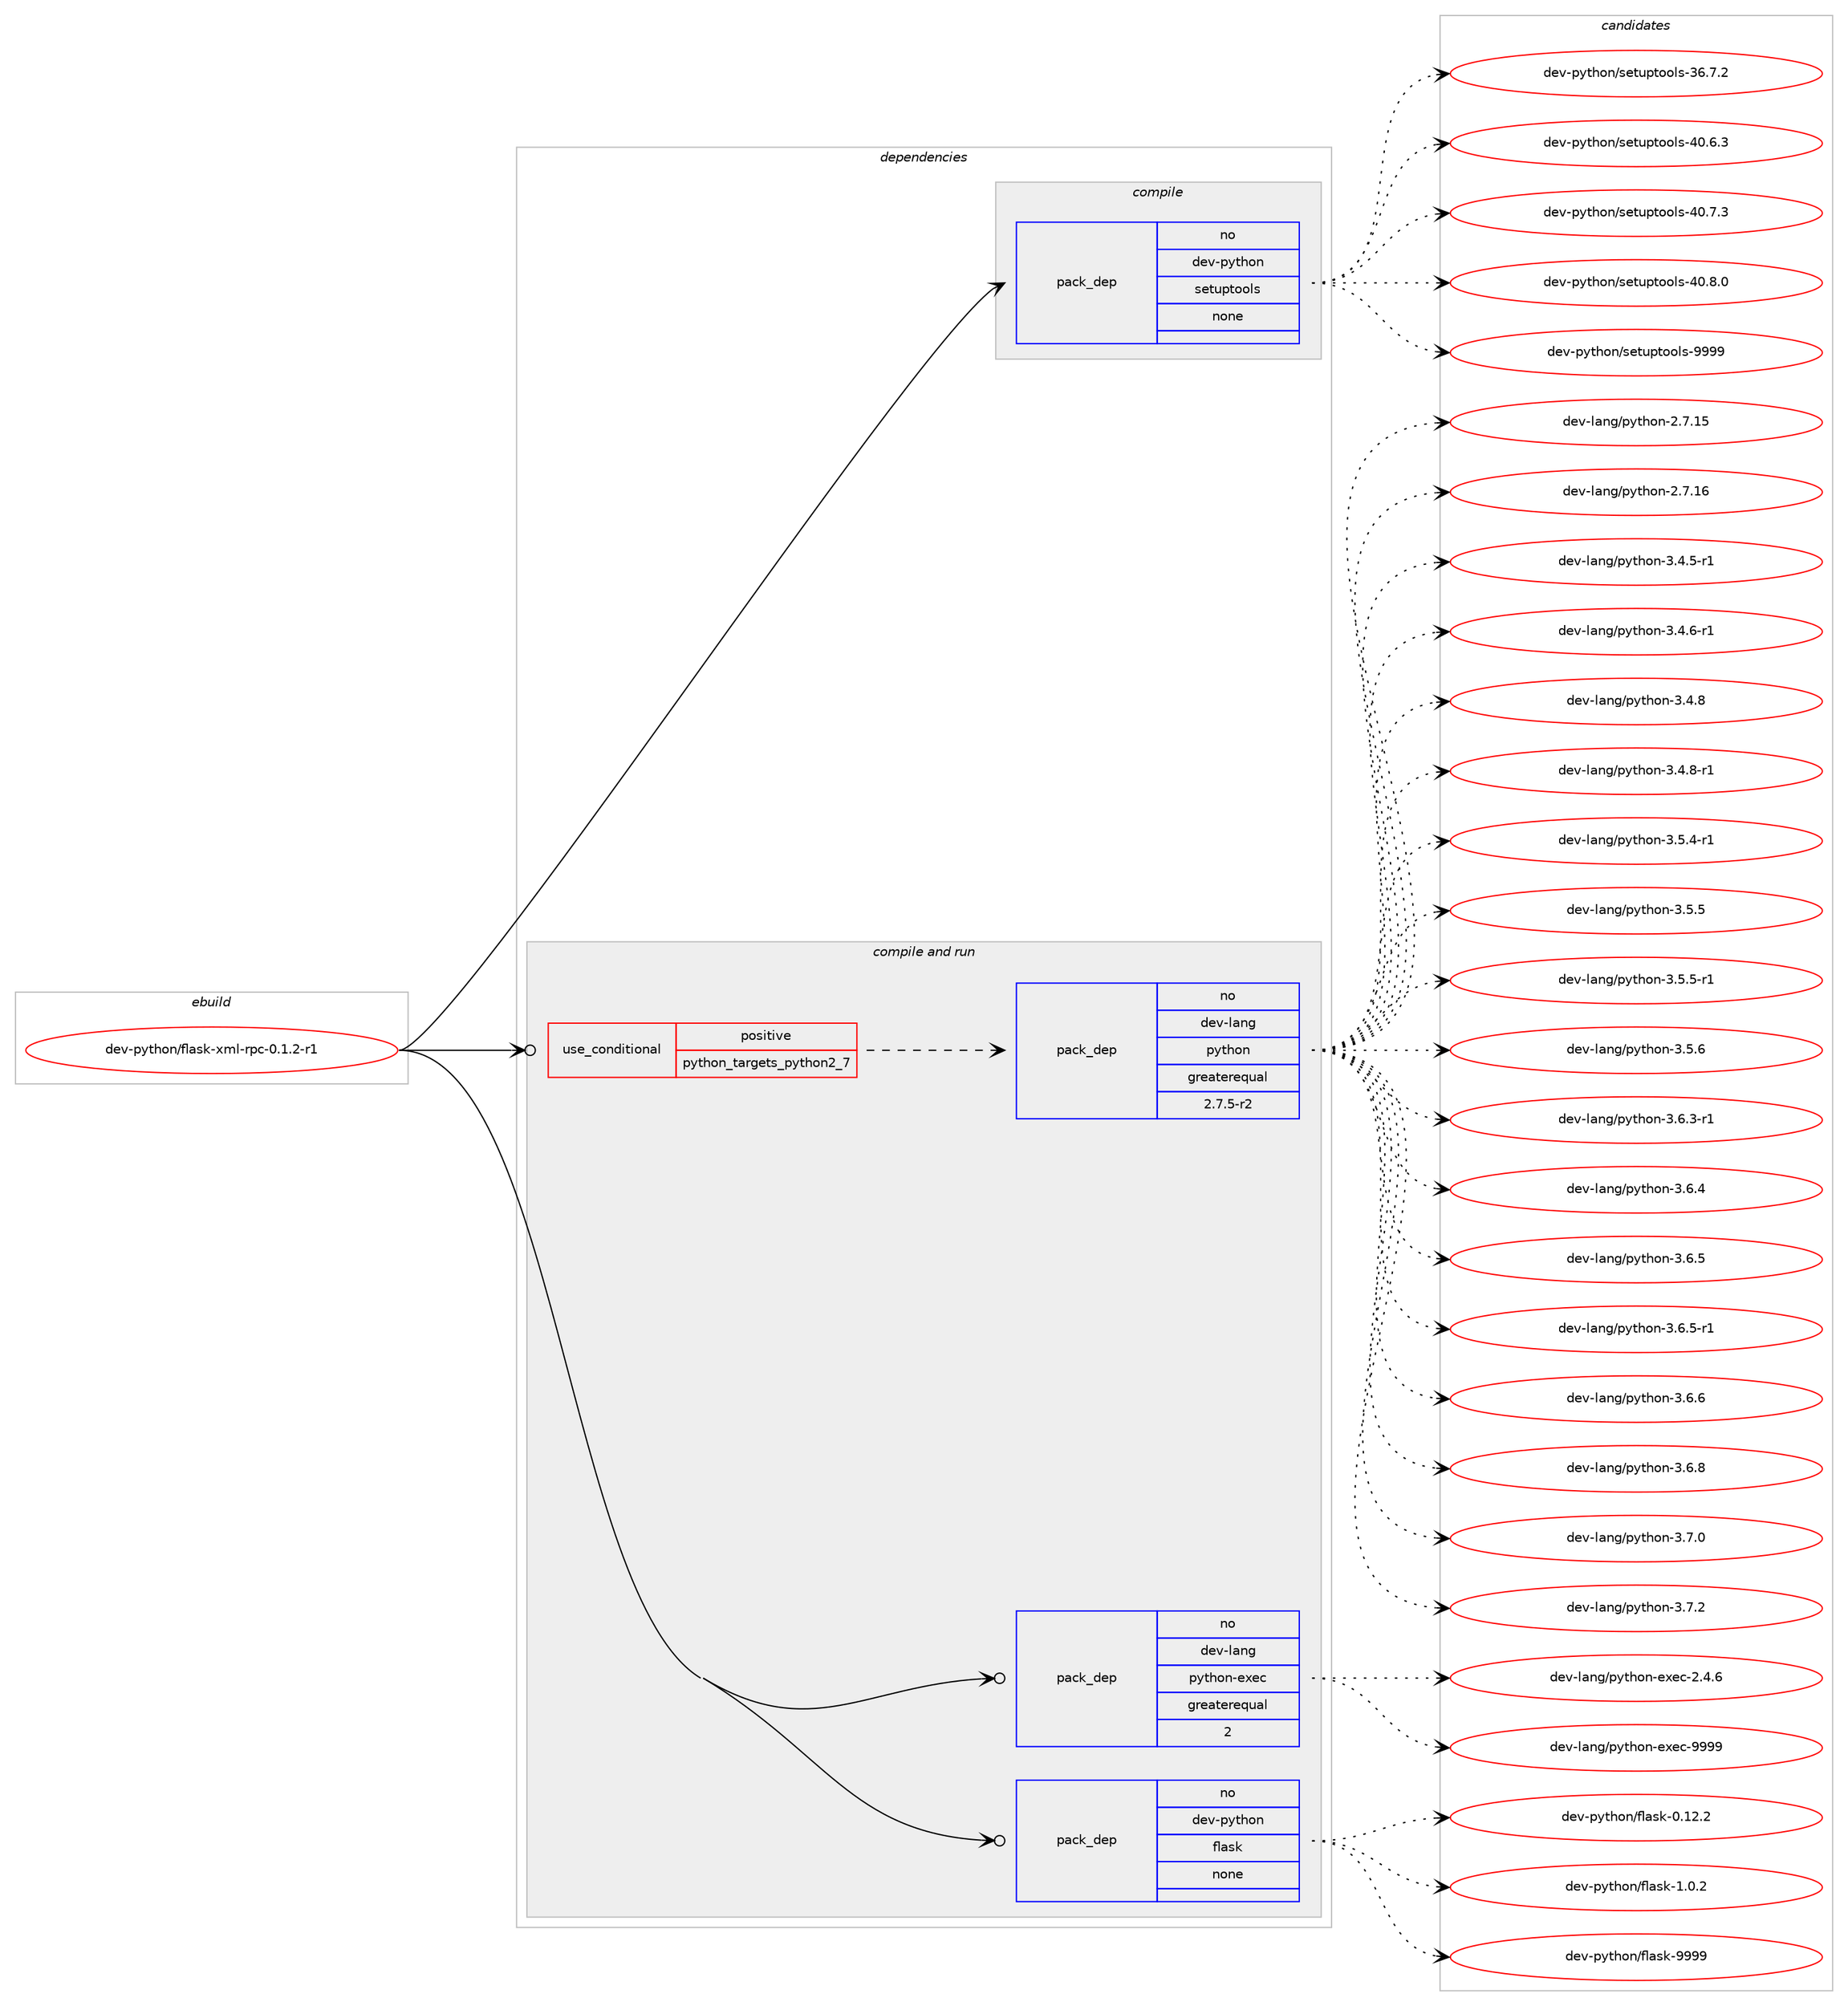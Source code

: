 digraph prolog {

# *************
# Graph options
# *************

newrank=true;
concentrate=true;
compound=true;
graph [rankdir=LR,fontname=Helvetica,fontsize=10,ranksep=1.5];#, ranksep=2.5, nodesep=0.2];
edge  [arrowhead=vee];
node  [fontname=Helvetica,fontsize=10];

# **********
# The ebuild
# **********

subgraph cluster_leftcol {
color=gray;
rank=same;
label=<<i>ebuild</i>>;
id [label="dev-python/flask-xml-rpc-0.1.2-r1", color=red, width=4, href="../dev-python/flask-xml-rpc-0.1.2-r1.svg"];
}

# ****************
# The dependencies
# ****************

subgraph cluster_midcol {
color=gray;
label=<<i>dependencies</i>>;
subgraph cluster_compile {
fillcolor="#eeeeee";
style=filled;
label=<<i>compile</i>>;
subgraph pack1012262 {
dependency1410104 [label=<<TABLE BORDER="0" CELLBORDER="1" CELLSPACING="0" CELLPADDING="4" WIDTH="220"><TR><TD ROWSPAN="6" CELLPADDING="30">pack_dep</TD></TR><TR><TD WIDTH="110">no</TD></TR><TR><TD>dev-python</TD></TR><TR><TD>setuptools</TD></TR><TR><TD>none</TD></TR><TR><TD></TD></TR></TABLE>>, shape=none, color=blue];
}
id:e -> dependency1410104:w [weight=20,style="solid",arrowhead="vee"];
}
subgraph cluster_compileandrun {
fillcolor="#eeeeee";
style=filled;
label=<<i>compile and run</i>>;
subgraph cond374583 {
dependency1410105 [label=<<TABLE BORDER="0" CELLBORDER="1" CELLSPACING="0" CELLPADDING="4"><TR><TD ROWSPAN="3" CELLPADDING="10">use_conditional</TD></TR><TR><TD>positive</TD></TR><TR><TD>python_targets_python2_7</TD></TR></TABLE>>, shape=none, color=red];
subgraph pack1012263 {
dependency1410106 [label=<<TABLE BORDER="0" CELLBORDER="1" CELLSPACING="0" CELLPADDING="4" WIDTH="220"><TR><TD ROWSPAN="6" CELLPADDING="30">pack_dep</TD></TR><TR><TD WIDTH="110">no</TD></TR><TR><TD>dev-lang</TD></TR><TR><TD>python</TD></TR><TR><TD>greaterequal</TD></TR><TR><TD>2.7.5-r2</TD></TR></TABLE>>, shape=none, color=blue];
}
dependency1410105:e -> dependency1410106:w [weight=20,style="dashed",arrowhead="vee"];
}
id:e -> dependency1410105:w [weight=20,style="solid",arrowhead="odotvee"];
subgraph pack1012264 {
dependency1410107 [label=<<TABLE BORDER="0" CELLBORDER="1" CELLSPACING="0" CELLPADDING="4" WIDTH="220"><TR><TD ROWSPAN="6" CELLPADDING="30">pack_dep</TD></TR><TR><TD WIDTH="110">no</TD></TR><TR><TD>dev-lang</TD></TR><TR><TD>python-exec</TD></TR><TR><TD>greaterequal</TD></TR><TR><TD>2</TD></TR></TABLE>>, shape=none, color=blue];
}
id:e -> dependency1410107:w [weight=20,style="solid",arrowhead="odotvee"];
subgraph pack1012265 {
dependency1410108 [label=<<TABLE BORDER="0" CELLBORDER="1" CELLSPACING="0" CELLPADDING="4" WIDTH="220"><TR><TD ROWSPAN="6" CELLPADDING="30">pack_dep</TD></TR><TR><TD WIDTH="110">no</TD></TR><TR><TD>dev-python</TD></TR><TR><TD>flask</TD></TR><TR><TD>none</TD></TR><TR><TD></TD></TR></TABLE>>, shape=none, color=blue];
}
id:e -> dependency1410108:w [weight=20,style="solid",arrowhead="odotvee"];
}
subgraph cluster_run {
fillcolor="#eeeeee";
style=filled;
label=<<i>run</i>>;
}
}

# **************
# The candidates
# **************

subgraph cluster_choices {
rank=same;
color=gray;
label=<<i>candidates</i>>;

subgraph choice1012262 {
color=black;
nodesep=1;
choice100101118451121211161041111104711510111611711211611111110811545515446554650 [label="dev-python/setuptools-36.7.2", color=red, width=4,href="../dev-python/setuptools-36.7.2.svg"];
choice100101118451121211161041111104711510111611711211611111110811545524846544651 [label="dev-python/setuptools-40.6.3", color=red, width=4,href="../dev-python/setuptools-40.6.3.svg"];
choice100101118451121211161041111104711510111611711211611111110811545524846554651 [label="dev-python/setuptools-40.7.3", color=red, width=4,href="../dev-python/setuptools-40.7.3.svg"];
choice100101118451121211161041111104711510111611711211611111110811545524846564648 [label="dev-python/setuptools-40.8.0", color=red, width=4,href="../dev-python/setuptools-40.8.0.svg"];
choice10010111845112121116104111110471151011161171121161111111081154557575757 [label="dev-python/setuptools-9999", color=red, width=4,href="../dev-python/setuptools-9999.svg"];
dependency1410104:e -> choice100101118451121211161041111104711510111611711211611111110811545515446554650:w [style=dotted,weight="100"];
dependency1410104:e -> choice100101118451121211161041111104711510111611711211611111110811545524846544651:w [style=dotted,weight="100"];
dependency1410104:e -> choice100101118451121211161041111104711510111611711211611111110811545524846554651:w [style=dotted,weight="100"];
dependency1410104:e -> choice100101118451121211161041111104711510111611711211611111110811545524846564648:w [style=dotted,weight="100"];
dependency1410104:e -> choice10010111845112121116104111110471151011161171121161111111081154557575757:w [style=dotted,weight="100"];
}
subgraph choice1012263 {
color=black;
nodesep=1;
choice10010111845108971101034711212111610411111045504655464953 [label="dev-lang/python-2.7.15", color=red, width=4,href="../dev-lang/python-2.7.15.svg"];
choice10010111845108971101034711212111610411111045504655464954 [label="dev-lang/python-2.7.16", color=red, width=4,href="../dev-lang/python-2.7.16.svg"];
choice1001011184510897110103471121211161041111104551465246534511449 [label="dev-lang/python-3.4.5-r1", color=red, width=4,href="../dev-lang/python-3.4.5-r1.svg"];
choice1001011184510897110103471121211161041111104551465246544511449 [label="dev-lang/python-3.4.6-r1", color=red, width=4,href="../dev-lang/python-3.4.6-r1.svg"];
choice100101118451089711010347112121116104111110455146524656 [label="dev-lang/python-3.4.8", color=red, width=4,href="../dev-lang/python-3.4.8.svg"];
choice1001011184510897110103471121211161041111104551465246564511449 [label="dev-lang/python-3.4.8-r1", color=red, width=4,href="../dev-lang/python-3.4.8-r1.svg"];
choice1001011184510897110103471121211161041111104551465346524511449 [label="dev-lang/python-3.5.4-r1", color=red, width=4,href="../dev-lang/python-3.5.4-r1.svg"];
choice100101118451089711010347112121116104111110455146534653 [label="dev-lang/python-3.5.5", color=red, width=4,href="../dev-lang/python-3.5.5.svg"];
choice1001011184510897110103471121211161041111104551465346534511449 [label="dev-lang/python-3.5.5-r1", color=red, width=4,href="../dev-lang/python-3.5.5-r1.svg"];
choice100101118451089711010347112121116104111110455146534654 [label="dev-lang/python-3.5.6", color=red, width=4,href="../dev-lang/python-3.5.6.svg"];
choice1001011184510897110103471121211161041111104551465446514511449 [label="dev-lang/python-3.6.3-r1", color=red, width=4,href="../dev-lang/python-3.6.3-r1.svg"];
choice100101118451089711010347112121116104111110455146544652 [label="dev-lang/python-3.6.4", color=red, width=4,href="../dev-lang/python-3.6.4.svg"];
choice100101118451089711010347112121116104111110455146544653 [label="dev-lang/python-3.6.5", color=red, width=4,href="../dev-lang/python-3.6.5.svg"];
choice1001011184510897110103471121211161041111104551465446534511449 [label="dev-lang/python-3.6.5-r1", color=red, width=4,href="../dev-lang/python-3.6.5-r1.svg"];
choice100101118451089711010347112121116104111110455146544654 [label="dev-lang/python-3.6.6", color=red, width=4,href="../dev-lang/python-3.6.6.svg"];
choice100101118451089711010347112121116104111110455146544656 [label="dev-lang/python-3.6.8", color=red, width=4,href="../dev-lang/python-3.6.8.svg"];
choice100101118451089711010347112121116104111110455146554648 [label="dev-lang/python-3.7.0", color=red, width=4,href="../dev-lang/python-3.7.0.svg"];
choice100101118451089711010347112121116104111110455146554650 [label="dev-lang/python-3.7.2", color=red, width=4,href="../dev-lang/python-3.7.2.svg"];
dependency1410106:e -> choice10010111845108971101034711212111610411111045504655464953:w [style=dotted,weight="100"];
dependency1410106:e -> choice10010111845108971101034711212111610411111045504655464954:w [style=dotted,weight="100"];
dependency1410106:e -> choice1001011184510897110103471121211161041111104551465246534511449:w [style=dotted,weight="100"];
dependency1410106:e -> choice1001011184510897110103471121211161041111104551465246544511449:w [style=dotted,weight="100"];
dependency1410106:e -> choice100101118451089711010347112121116104111110455146524656:w [style=dotted,weight="100"];
dependency1410106:e -> choice1001011184510897110103471121211161041111104551465246564511449:w [style=dotted,weight="100"];
dependency1410106:e -> choice1001011184510897110103471121211161041111104551465346524511449:w [style=dotted,weight="100"];
dependency1410106:e -> choice100101118451089711010347112121116104111110455146534653:w [style=dotted,weight="100"];
dependency1410106:e -> choice1001011184510897110103471121211161041111104551465346534511449:w [style=dotted,weight="100"];
dependency1410106:e -> choice100101118451089711010347112121116104111110455146534654:w [style=dotted,weight="100"];
dependency1410106:e -> choice1001011184510897110103471121211161041111104551465446514511449:w [style=dotted,weight="100"];
dependency1410106:e -> choice100101118451089711010347112121116104111110455146544652:w [style=dotted,weight="100"];
dependency1410106:e -> choice100101118451089711010347112121116104111110455146544653:w [style=dotted,weight="100"];
dependency1410106:e -> choice1001011184510897110103471121211161041111104551465446534511449:w [style=dotted,weight="100"];
dependency1410106:e -> choice100101118451089711010347112121116104111110455146544654:w [style=dotted,weight="100"];
dependency1410106:e -> choice100101118451089711010347112121116104111110455146544656:w [style=dotted,weight="100"];
dependency1410106:e -> choice100101118451089711010347112121116104111110455146554648:w [style=dotted,weight="100"];
dependency1410106:e -> choice100101118451089711010347112121116104111110455146554650:w [style=dotted,weight="100"];
}
subgraph choice1012264 {
color=black;
nodesep=1;
choice1001011184510897110103471121211161041111104510112010199455046524654 [label="dev-lang/python-exec-2.4.6", color=red, width=4,href="../dev-lang/python-exec-2.4.6.svg"];
choice10010111845108971101034711212111610411111045101120101994557575757 [label="dev-lang/python-exec-9999", color=red, width=4,href="../dev-lang/python-exec-9999.svg"];
dependency1410107:e -> choice1001011184510897110103471121211161041111104510112010199455046524654:w [style=dotted,weight="100"];
dependency1410107:e -> choice10010111845108971101034711212111610411111045101120101994557575757:w [style=dotted,weight="100"];
}
subgraph choice1012265 {
color=black;
nodesep=1;
choice10010111845112121116104111110471021089711510745484649504650 [label="dev-python/flask-0.12.2", color=red, width=4,href="../dev-python/flask-0.12.2.svg"];
choice100101118451121211161041111104710210897115107454946484650 [label="dev-python/flask-1.0.2", color=red, width=4,href="../dev-python/flask-1.0.2.svg"];
choice1001011184511212111610411111047102108971151074557575757 [label="dev-python/flask-9999", color=red, width=4,href="../dev-python/flask-9999.svg"];
dependency1410108:e -> choice10010111845112121116104111110471021089711510745484649504650:w [style=dotted,weight="100"];
dependency1410108:e -> choice100101118451121211161041111104710210897115107454946484650:w [style=dotted,weight="100"];
dependency1410108:e -> choice1001011184511212111610411111047102108971151074557575757:w [style=dotted,weight="100"];
}
}

}
